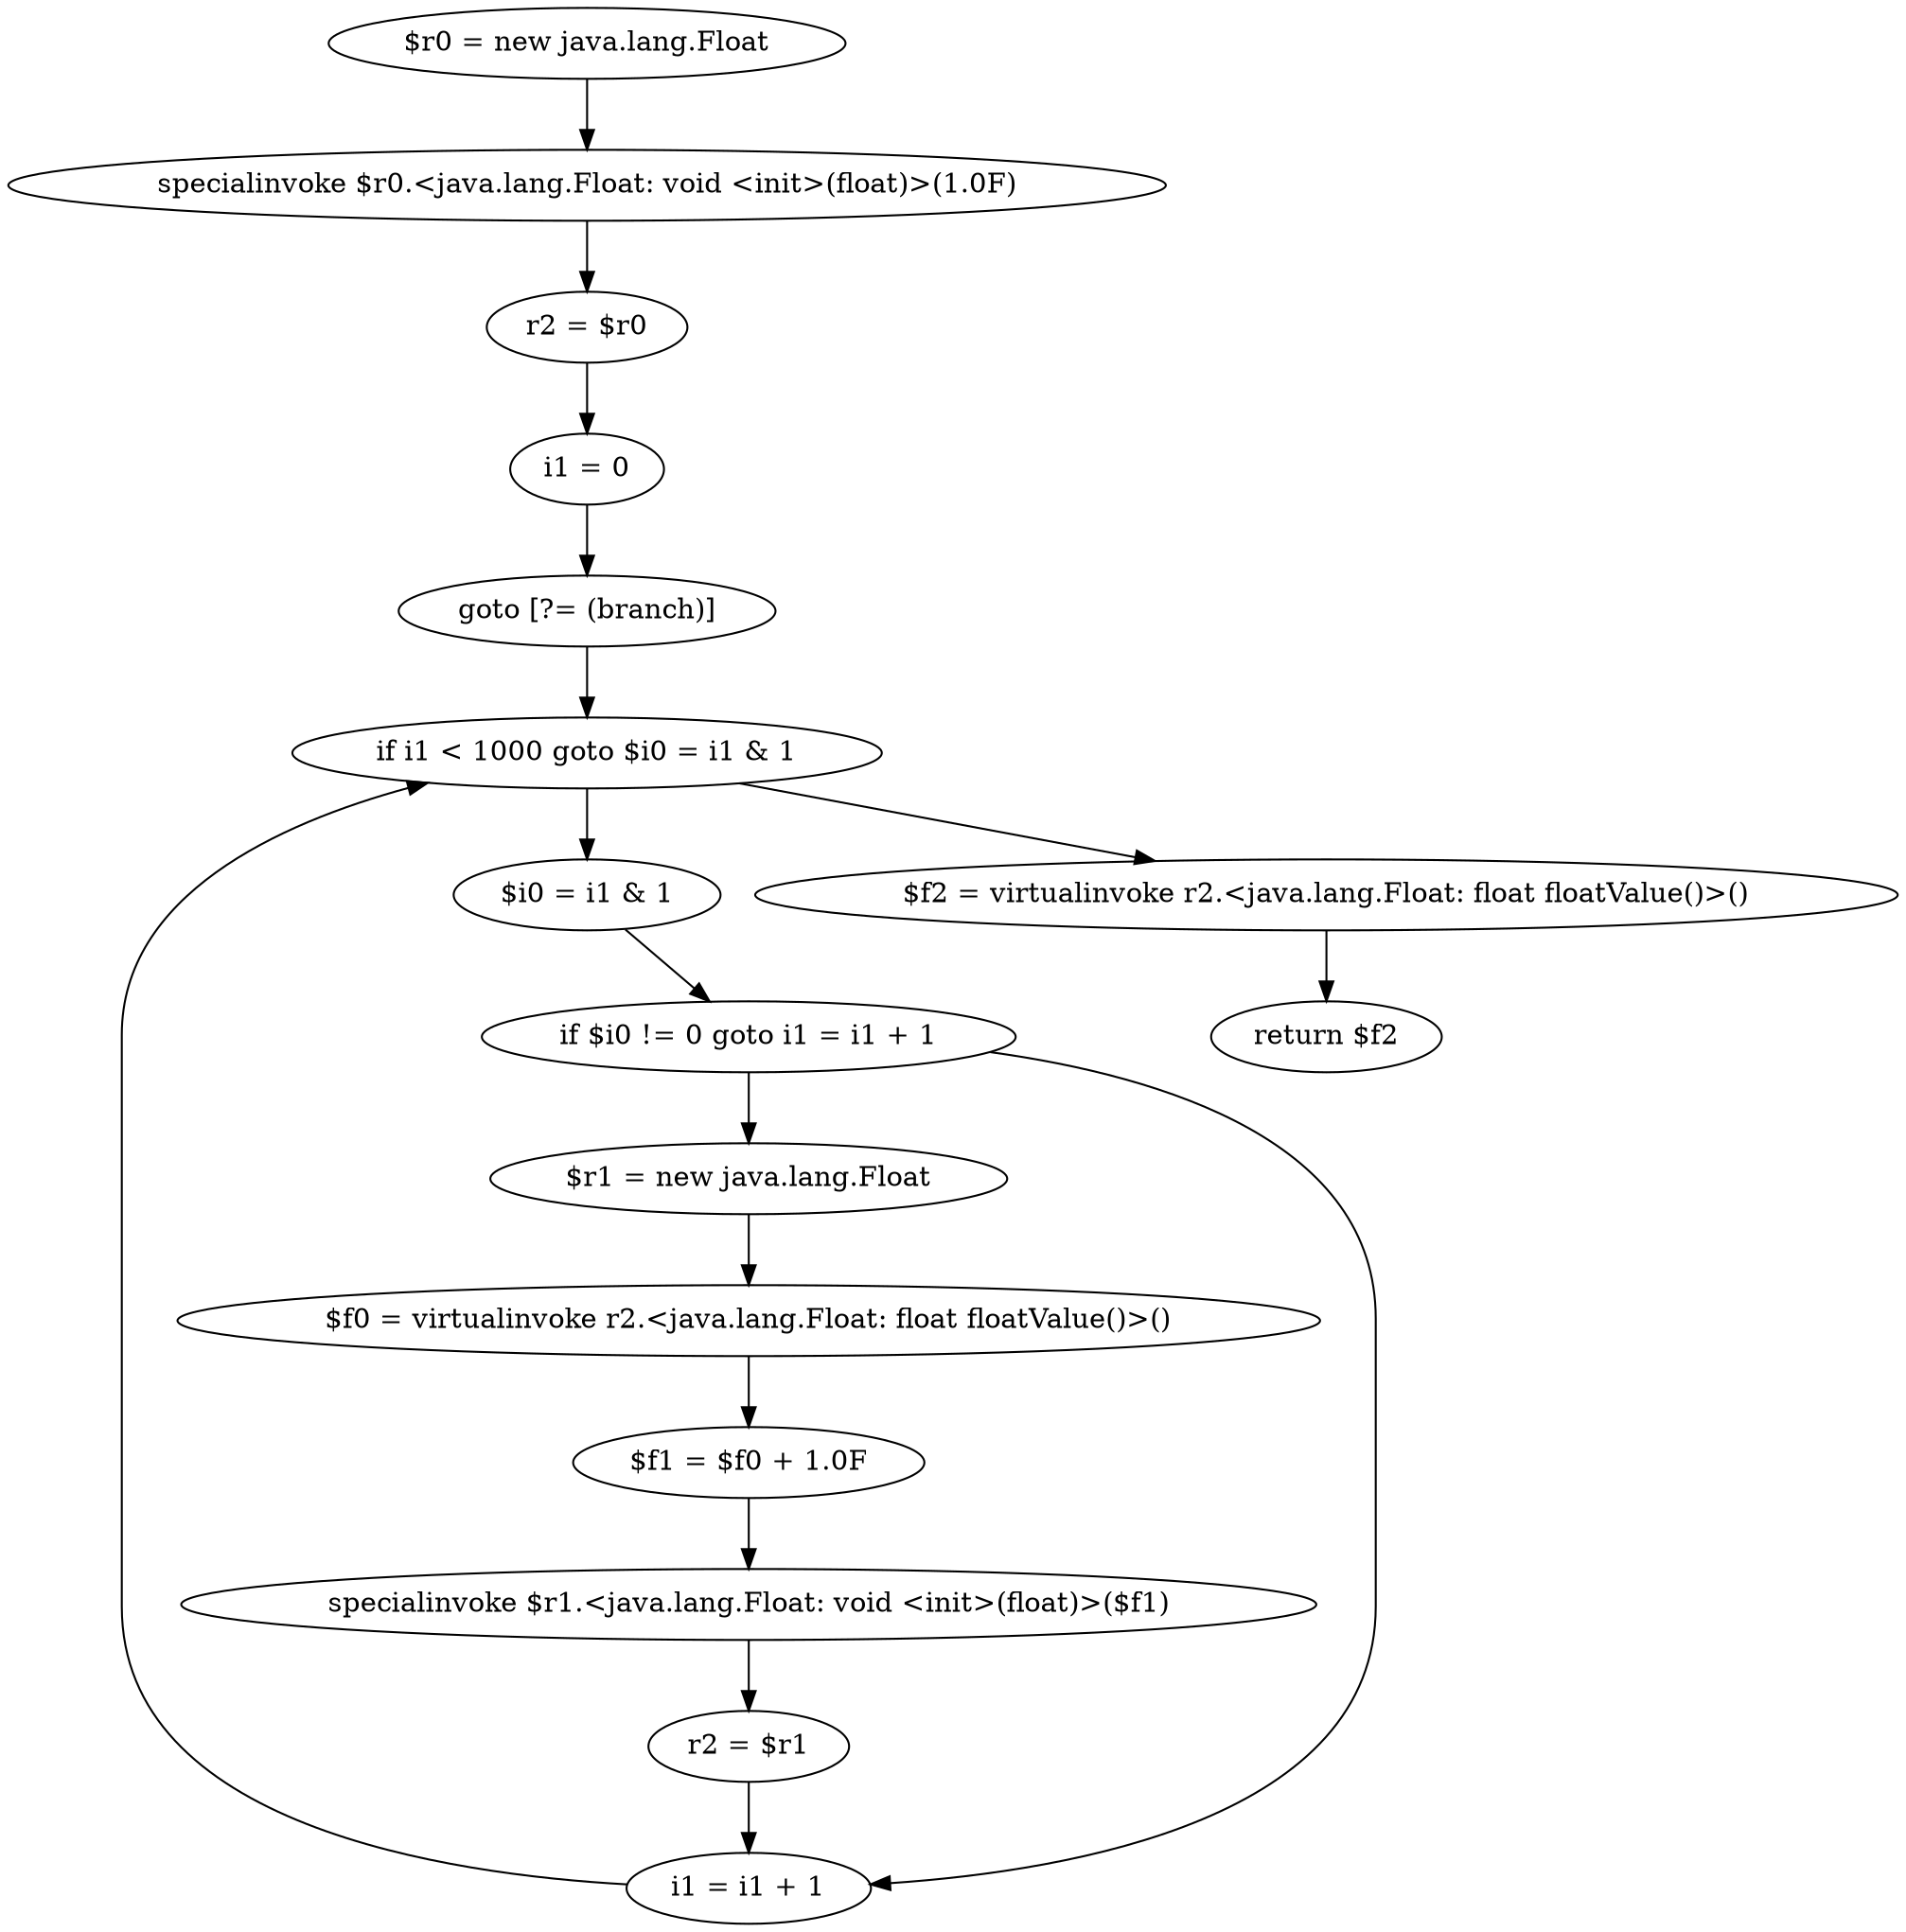 digraph "unitGraph" {
    "$r0 = new java.lang.Float"
    "specialinvoke $r0.<java.lang.Float: void <init>(float)>(1.0F)"
    "r2 = $r0"
    "i1 = 0"
    "goto [?= (branch)]"
    "$i0 = i1 & 1"
    "if $i0 != 0 goto i1 = i1 + 1"
    "$r1 = new java.lang.Float"
    "$f0 = virtualinvoke r2.<java.lang.Float: float floatValue()>()"
    "$f1 = $f0 + 1.0F"
    "specialinvoke $r1.<java.lang.Float: void <init>(float)>($f1)"
    "r2 = $r1"
    "i1 = i1 + 1"
    "if i1 < 1000 goto $i0 = i1 & 1"
    "$f2 = virtualinvoke r2.<java.lang.Float: float floatValue()>()"
    "return $f2"
    "$r0 = new java.lang.Float"->"specialinvoke $r0.<java.lang.Float: void <init>(float)>(1.0F)";
    "specialinvoke $r0.<java.lang.Float: void <init>(float)>(1.0F)"->"r2 = $r0";
    "r2 = $r0"->"i1 = 0";
    "i1 = 0"->"goto [?= (branch)]";
    "goto [?= (branch)]"->"if i1 < 1000 goto $i0 = i1 & 1";
    "$i0 = i1 & 1"->"if $i0 != 0 goto i1 = i1 + 1";
    "if $i0 != 0 goto i1 = i1 + 1"->"$r1 = new java.lang.Float";
    "if $i0 != 0 goto i1 = i1 + 1"->"i1 = i1 + 1";
    "$r1 = new java.lang.Float"->"$f0 = virtualinvoke r2.<java.lang.Float: float floatValue()>()";
    "$f0 = virtualinvoke r2.<java.lang.Float: float floatValue()>()"->"$f1 = $f0 + 1.0F";
    "$f1 = $f0 + 1.0F"->"specialinvoke $r1.<java.lang.Float: void <init>(float)>($f1)";
    "specialinvoke $r1.<java.lang.Float: void <init>(float)>($f1)"->"r2 = $r1";
    "r2 = $r1"->"i1 = i1 + 1";
    "i1 = i1 + 1"->"if i1 < 1000 goto $i0 = i1 & 1";
    "if i1 < 1000 goto $i0 = i1 & 1"->"$f2 = virtualinvoke r2.<java.lang.Float: float floatValue()>()";
    "if i1 < 1000 goto $i0 = i1 & 1"->"$i0 = i1 & 1";
    "$f2 = virtualinvoke r2.<java.lang.Float: float floatValue()>()"->"return $f2";
}
